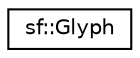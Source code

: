 digraph "Graphical Class Hierarchy"
{
  edge [fontname="Helvetica",fontsize="10",labelfontname="Helvetica",labelfontsize="10"];
  node [fontname="Helvetica",fontsize="10",shape=record];
  rankdir="LR";
  Node0 [label="sf::Glyph",height=0.2,width=0.4,color="black", fillcolor="white", style="filled",URL="$classsf_1_1_glyph.html",tooltip="Structure describing a glyph. "];
}
